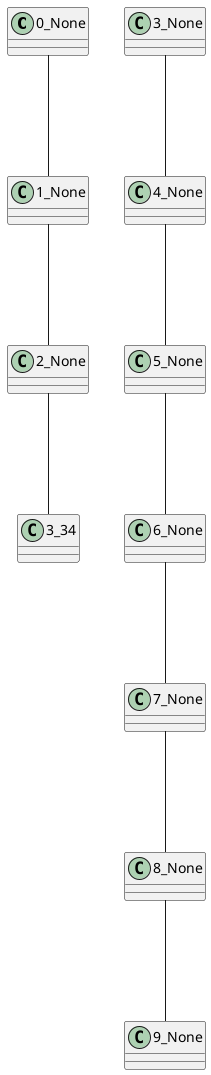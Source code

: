 @startuml
0_None -down-- 1_None
1_None -down-- 2_None
2_None -down-- 3_34
3_None -down-- 4_None
4_None -down-- 5_None
5_None -down-- 6_None
6_None -down-- 7_None
7_None -down-- 8_None
8_None -down-- 9_None

@enduml